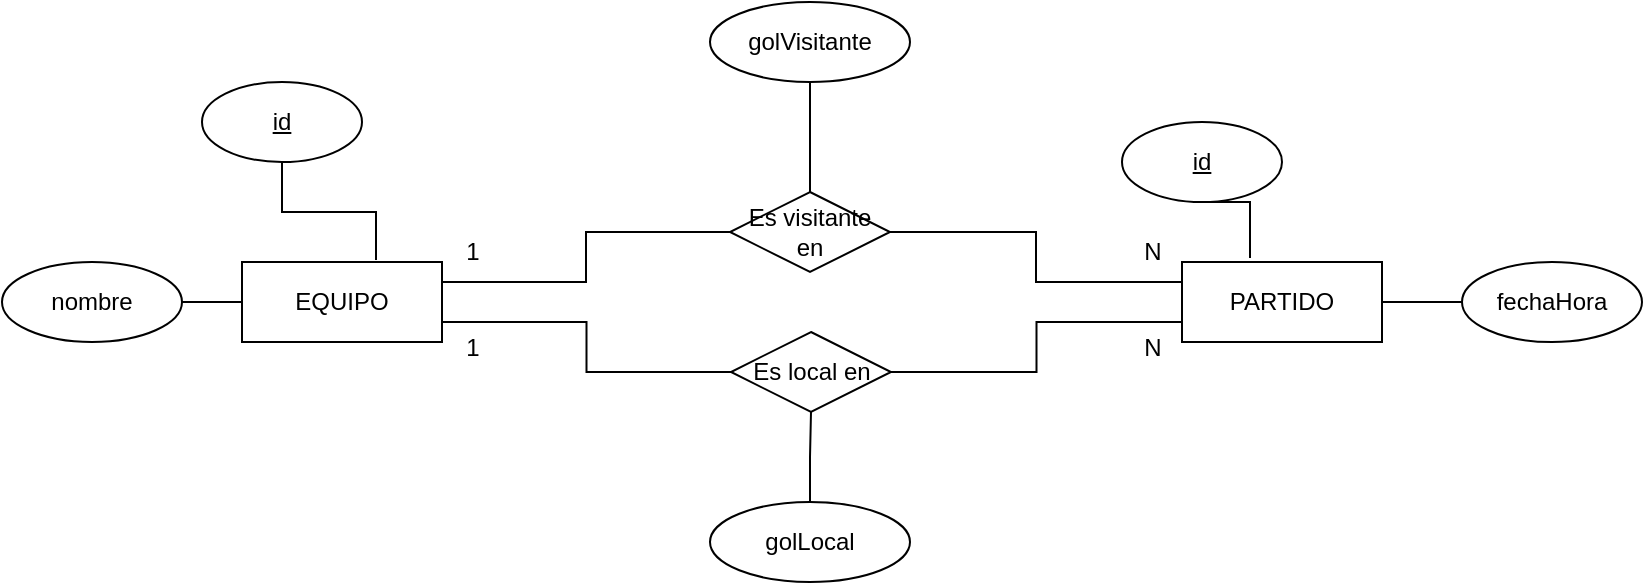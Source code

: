 <mxfile version="24.7.5">
  <diagram name="Página-1" id="gvIycbzuOy6htCaAbS-H">
    <mxGraphModel dx="794" dy="534" grid="1" gridSize="10" guides="1" tooltips="1" connect="1" arrows="1" fold="1" page="1" pageScale="1" pageWidth="827" pageHeight="1169" math="0" shadow="0">
      <root>
        <mxCell id="0" />
        <mxCell id="1" parent="0" />
        <mxCell id="qXvKiTuVfm3K_qdikVUM-1" value="PARTIDO" style="whiteSpace=wrap;html=1;align=center;" vertex="1" parent="1">
          <mxGeometry x="640" y="160" width="100" height="40" as="geometry" />
        </mxCell>
        <mxCell id="qXvKiTuVfm3K_qdikVUM-2" value="EQUIPO" style="whiteSpace=wrap;html=1;align=center;" vertex="1" parent="1">
          <mxGeometry x="170" y="160" width="100" height="40" as="geometry" />
        </mxCell>
        <mxCell id="qXvKiTuVfm3K_qdikVUM-3" value="id" style="ellipse;whiteSpace=wrap;html=1;align=center;fontStyle=4;" vertex="1" parent="1">
          <mxGeometry x="150" y="70" width="80" height="40" as="geometry" />
        </mxCell>
        <mxCell id="qXvKiTuVfm3K_qdikVUM-11" style="edgeStyle=orthogonalEdgeStyle;rounded=0;orthogonalLoop=1;jettySize=auto;html=1;exitX=1;exitY=0.5;exitDx=0;exitDy=0;entryX=0;entryY=0.5;entryDx=0;entryDy=0;endArrow=none;endFill=0;" edge="1" parent="1" source="qXvKiTuVfm3K_qdikVUM-4" target="qXvKiTuVfm3K_qdikVUM-2">
          <mxGeometry relative="1" as="geometry" />
        </mxCell>
        <mxCell id="qXvKiTuVfm3K_qdikVUM-4" value="nombre" style="ellipse;whiteSpace=wrap;html=1;align=center;" vertex="1" parent="1">
          <mxGeometry x="50" y="160" width="90" height="40" as="geometry" />
        </mxCell>
        <mxCell id="qXvKiTuVfm3K_qdikVUM-6" style="edgeStyle=orthogonalEdgeStyle;rounded=0;orthogonalLoop=1;jettySize=auto;html=1;exitX=0.5;exitY=1;exitDx=0;exitDy=0;entryX=0.67;entryY=-0.025;entryDx=0;entryDy=0;entryPerimeter=0;endArrow=none;endFill=0;" edge="1" parent="1" source="qXvKiTuVfm3K_qdikVUM-3" target="qXvKiTuVfm3K_qdikVUM-2">
          <mxGeometry relative="1" as="geometry" />
        </mxCell>
        <mxCell id="qXvKiTuVfm3K_qdikVUM-7" value="id" style="ellipse;whiteSpace=wrap;html=1;align=center;fontStyle=4;" vertex="1" parent="1">
          <mxGeometry x="610" y="90" width="80" height="40" as="geometry" />
        </mxCell>
        <mxCell id="qXvKiTuVfm3K_qdikVUM-13" style="edgeStyle=orthogonalEdgeStyle;rounded=0;orthogonalLoop=1;jettySize=auto;html=1;exitX=0;exitY=0.5;exitDx=0;exitDy=0;entryX=1;entryY=0.5;entryDx=0;entryDy=0;endArrow=none;endFill=0;" edge="1" parent="1" source="qXvKiTuVfm3K_qdikVUM-8" target="qXvKiTuVfm3K_qdikVUM-1">
          <mxGeometry relative="1" as="geometry" />
        </mxCell>
        <mxCell id="qXvKiTuVfm3K_qdikVUM-8" value="fechaHora" style="ellipse;whiteSpace=wrap;html=1;align=center;" vertex="1" parent="1">
          <mxGeometry x="780" y="160" width="90" height="40" as="geometry" />
        </mxCell>
        <mxCell id="qXvKiTuVfm3K_qdikVUM-12" style="edgeStyle=orthogonalEdgeStyle;rounded=0;orthogonalLoop=1;jettySize=auto;html=1;exitX=0.5;exitY=1;exitDx=0;exitDy=0;entryX=0.34;entryY=-0.05;entryDx=0;entryDy=0;entryPerimeter=0;endArrow=none;endFill=0;" edge="1" parent="1" source="qXvKiTuVfm3K_qdikVUM-7" target="qXvKiTuVfm3K_qdikVUM-1">
          <mxGeometry relative="1" as="geometry" />
        </mxCell>
        <mxCell id="qXvKiTuVfm3K_qdikVUM-16" style="edgeStyle=orthogonalEdgeStyle;rounded=0;orthogonalLoop=1;jettySize=auto;html=1;exitX=0;exitY=0.5;exitDx=0;exitDy=0;entryX=1;entryY=0.25;entryDx=0;entryDy=0;endArrow=none;endFill=0;" edge="1" parent="1" source="qXvKiTuVfm3K_qdikVUM-14" target="qXvKiTuVfm3K_qdikVUM-2">
          <mxGeometry relative="1" as="geometry" />
        </mxCell>
        <mxCell id="qXvKiTuVfm3K_qdikVUM-18" style="edgeStyle=orthogonalEdgeStyle;rounded=0;orthogonalLoop=1;jettySize=auto;html=1;exitX=1;exitY=0.5;exitDx=0;exitDy=0;entryX=0;entryY=0.25;entryDx=0;entryDy=0;endArrow=none;endFill=0;" edge="1" parent="1" source="qXvKiTuVfm3K_qdikVUM-14" target="qXvKiTuVfm3K_qdikVUM-1">
          <mxGeometry relative="1" as="geometry" />
        </mxCell>
        <mxCell id="qXvKiTuVfm3K_qdikVUM-14" value="Es visitante en" style="shape=rhombus;perimeter=rhombusPerimeter;whiteSpace=wrap;html=1;align=center;" vertex="1" parent="1">
          <mxGeometry x="414" y="125" width="80" height="40" as="geometry" />
        </mxCell>
        <mxCell id="qXvKiTuVfm3K_qdikVUM-17" style="edgeStyle=orthogonalEdgeStyle;rounded=0;orthogonalLoop=1;jettySize=auto;html=1;exitX=0;exitY=0.5;exitDx=0;exitDy=0;entryX=1;entryY=0.75;entryDx=0;entryDy=0;endArrow=none;endFill=0;" edge="1" parent="1" source="qXvKiTuVfm3K_qdikVUM-15" target="qXvKiTuVfm3K_qdikVUM-2">
          <mxGeometry relative="1" as="geometry" />
        </mxCell>
        <mxCell id="qXvKiTuVfm3K_qdikVUM-19" style="edgeStyle=orthogonalEdgeStyle;rounded=0;orthogonalLoop=1;jettySize=auto;html=1;exitX=1;exitY=0.5;exitDx=0;exitDy=0;entryX=0;entryY=0.75;entryDx=0;entryDy=0;endArrow=none;endFill=0;" edge="1" parent="1" source="qXvKiTuVfm3K_qdikVUM-15" target="qXvKiTuVfm3K_qdikVUM-1">
          <mxGeometry relative="1" as="geometry" />
        </mxCell>
        <mxCell id="qXvKiTuVfm3K_qdikVUM-15" value="Es local en" style="shape=rhombus;perimeter=rhombusPerimeter;whiteSpace=wrap;html=1;align=center;" vertex="1" parent="1">
          <mxGeometry x="414.5" y="195" width="80" height="40" as="geometry" />
        </mxCell>
        <mxCell id="qXvKiTuVfm3K_qdikVUM-23" style="edgeStyle=orthogonalEdgeStyle;rounded=0;orthogonalLoop=1;jettySize=auto;html=1;exitX=0.5;exitY=0;exitDx=0;exitDy=0;entryX=0.5;entryY=1;entryDx=0;entryDy=0;endArrow=none;endFill=0;" edge="1" parent="1" source="qXvKiTuVfm3K_qdikVUM-20" target="qXvKiTuVfm3K_qdikVUM-15">
          <mxGeometry relative="1" as="geometry" />
        </mxCell>
        <mxCell id="qXvKiTuVfm3K_qdikVUM-20" value="golLocal" style="ellipse;whiteSpace=wrap;html=1;align=center;" vertex="1" parent="1">
          <mxGeometry x="404" y="280" width="100" height="40" as="geometry" />
        </mxCell>
        <mxCell id="qXvKiTuVfm3K_qdikVUM-22" style="edgeStyle=orthogonalEdgeStyle;rounded=0;orthogonalLoop=1;jettySize=auto;html=1;exitX=0.5;exitY=1;exitDx=0;exitDy=0;entryX=0.5;entryY=0;entryDx=0;entryDy=0;endArrow=none;endFill=0;" edge="1" parent="1" source="qXvKiTuVfm3K_qdikVUM-21" target="qXvKiTuVfm3K_qdikVUM-14">
          <mxGeometry relative="1" as="geometry" />
        </mxCell>
        <mxCell id="qXvKiTuVfm3K_qdikVUM-21" value="golVisitante" style="ellipse;whiteSpace=wrap;html=1;align=center;" vertex="1" parent="1">
          <mxGeometry x="404" y="30" width="100" height="40" as="geometry" />
        </mxCell>
        <mxCell id="qXvKiTuVfm3K_qdikVUM-24" value="N" style="text;html=1;align=center;verticalAlign=middle;resizable=0;points=[];autosize=1;strokeColor=none;fillColor=none;" vertex="1" parent="1">
          <mxGeometry x="610" y="140" width="30" height="30" as="geometry" />
        </mxCell>
        <mxCell id="qXvKiTuVfm3K_qdikVUM-25" value="N" style="text;html=1;align=center;verticalAlign=middle;resizable=0;points=[];autosize=1;strokeColor=none;fillColor=none;" vertex="1" parent="1">
          <mxGeometry x="610" y="188" width="30" height="30" as="geometry" />
        </mxCell>
        <mxCell id="qXvKiTuVfm3K_qdikVUM-26" value="1" style="text;html=1;align=center;verticalAlign=middle;resizable=0;points=[];autosize=1;strokeColor=none;fillColor=none;" vertex="1" parent="1">
          <mxGeometry x="270" y="140" width="30" height="30" as="geometry" />
        </mxCell>
        <mxCell id="qXvKiTuVfm3K_qdikVUM-27" value="1" style="text;html=1;align=center;verticalAlign=middle;resizable=0;points=[];autosize=1;strokeColor=none;fillColor=none;" vertex="1" parent="1">
          <mxGeometry x="270" y="188" width="30" height="30" as="geometry" />
        </mxCell>
      </root>
    </mxGraphModel>
  </diagram>
</mxfile>
